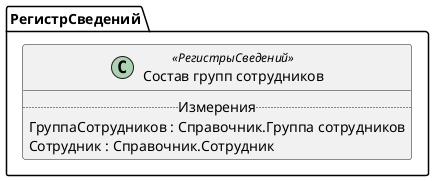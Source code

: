 ﻿@startuml СоставГруппСотрудников
'!include templates.wsd
'..\include templates.wsd
class РегистрСведений.СоставГруппСотрудников as "Состав групп сотрудников" <<РегистрыСведений>>
{
..Измерения..
ГруппаСотрудников : Справочник.Группа сотрудников
Сотрудник : Справочник.Сотрудник
}
@enduml
